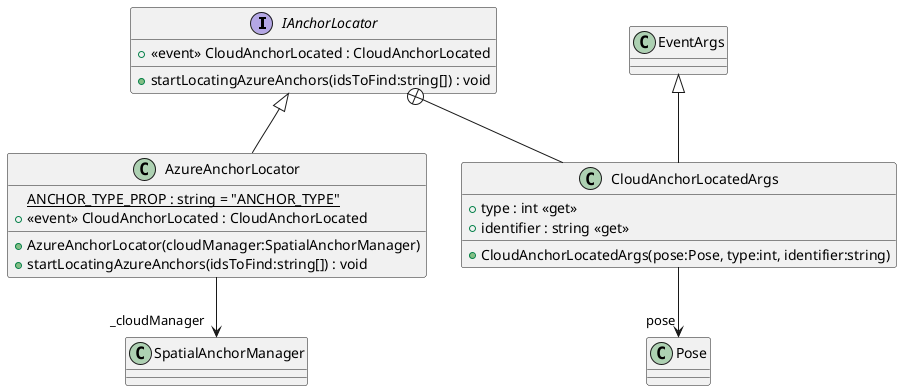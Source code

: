 @startuml
interface IAnchorLocator {
    +  <<event>> CloudAnchorLocated : CloudAnchorLocated 
    + startLocatingAzureAnchors(idsToFind:string[]) : void
}
class AzureAnchorLocator {
    {static} ANCHOR_TYPE_PROP : string = "ANCHOR_TYPE"
    + AzureAnchorLocator(cloudManager:SpatialAnchorManager)
    +  <<event>> CloudAnchorLocated : CloudAnchorLocated 
    + startLocatingAzureAnchors(idsToFind:string[]) : void
}
class CloudAnchorLocatedArgs {
    + type : int <<get>>
    + identifier : string <<get>>
    + CloudAnchorLocatedArgs(pose:Pose, type:int, identifier:string)
}
IAnchorLocator <|-- AzureAnchorLocator
AzureAnchorLocator --> "_cloudManager" SpatialAnchorManager
IAnchorLocator +-- CloudAnchorLocatedArgs
EventArgs <|-- CloudAnchorLocatedArgs
CloudAnchorLocatedArgs --> "pose" Pose
@enduml
